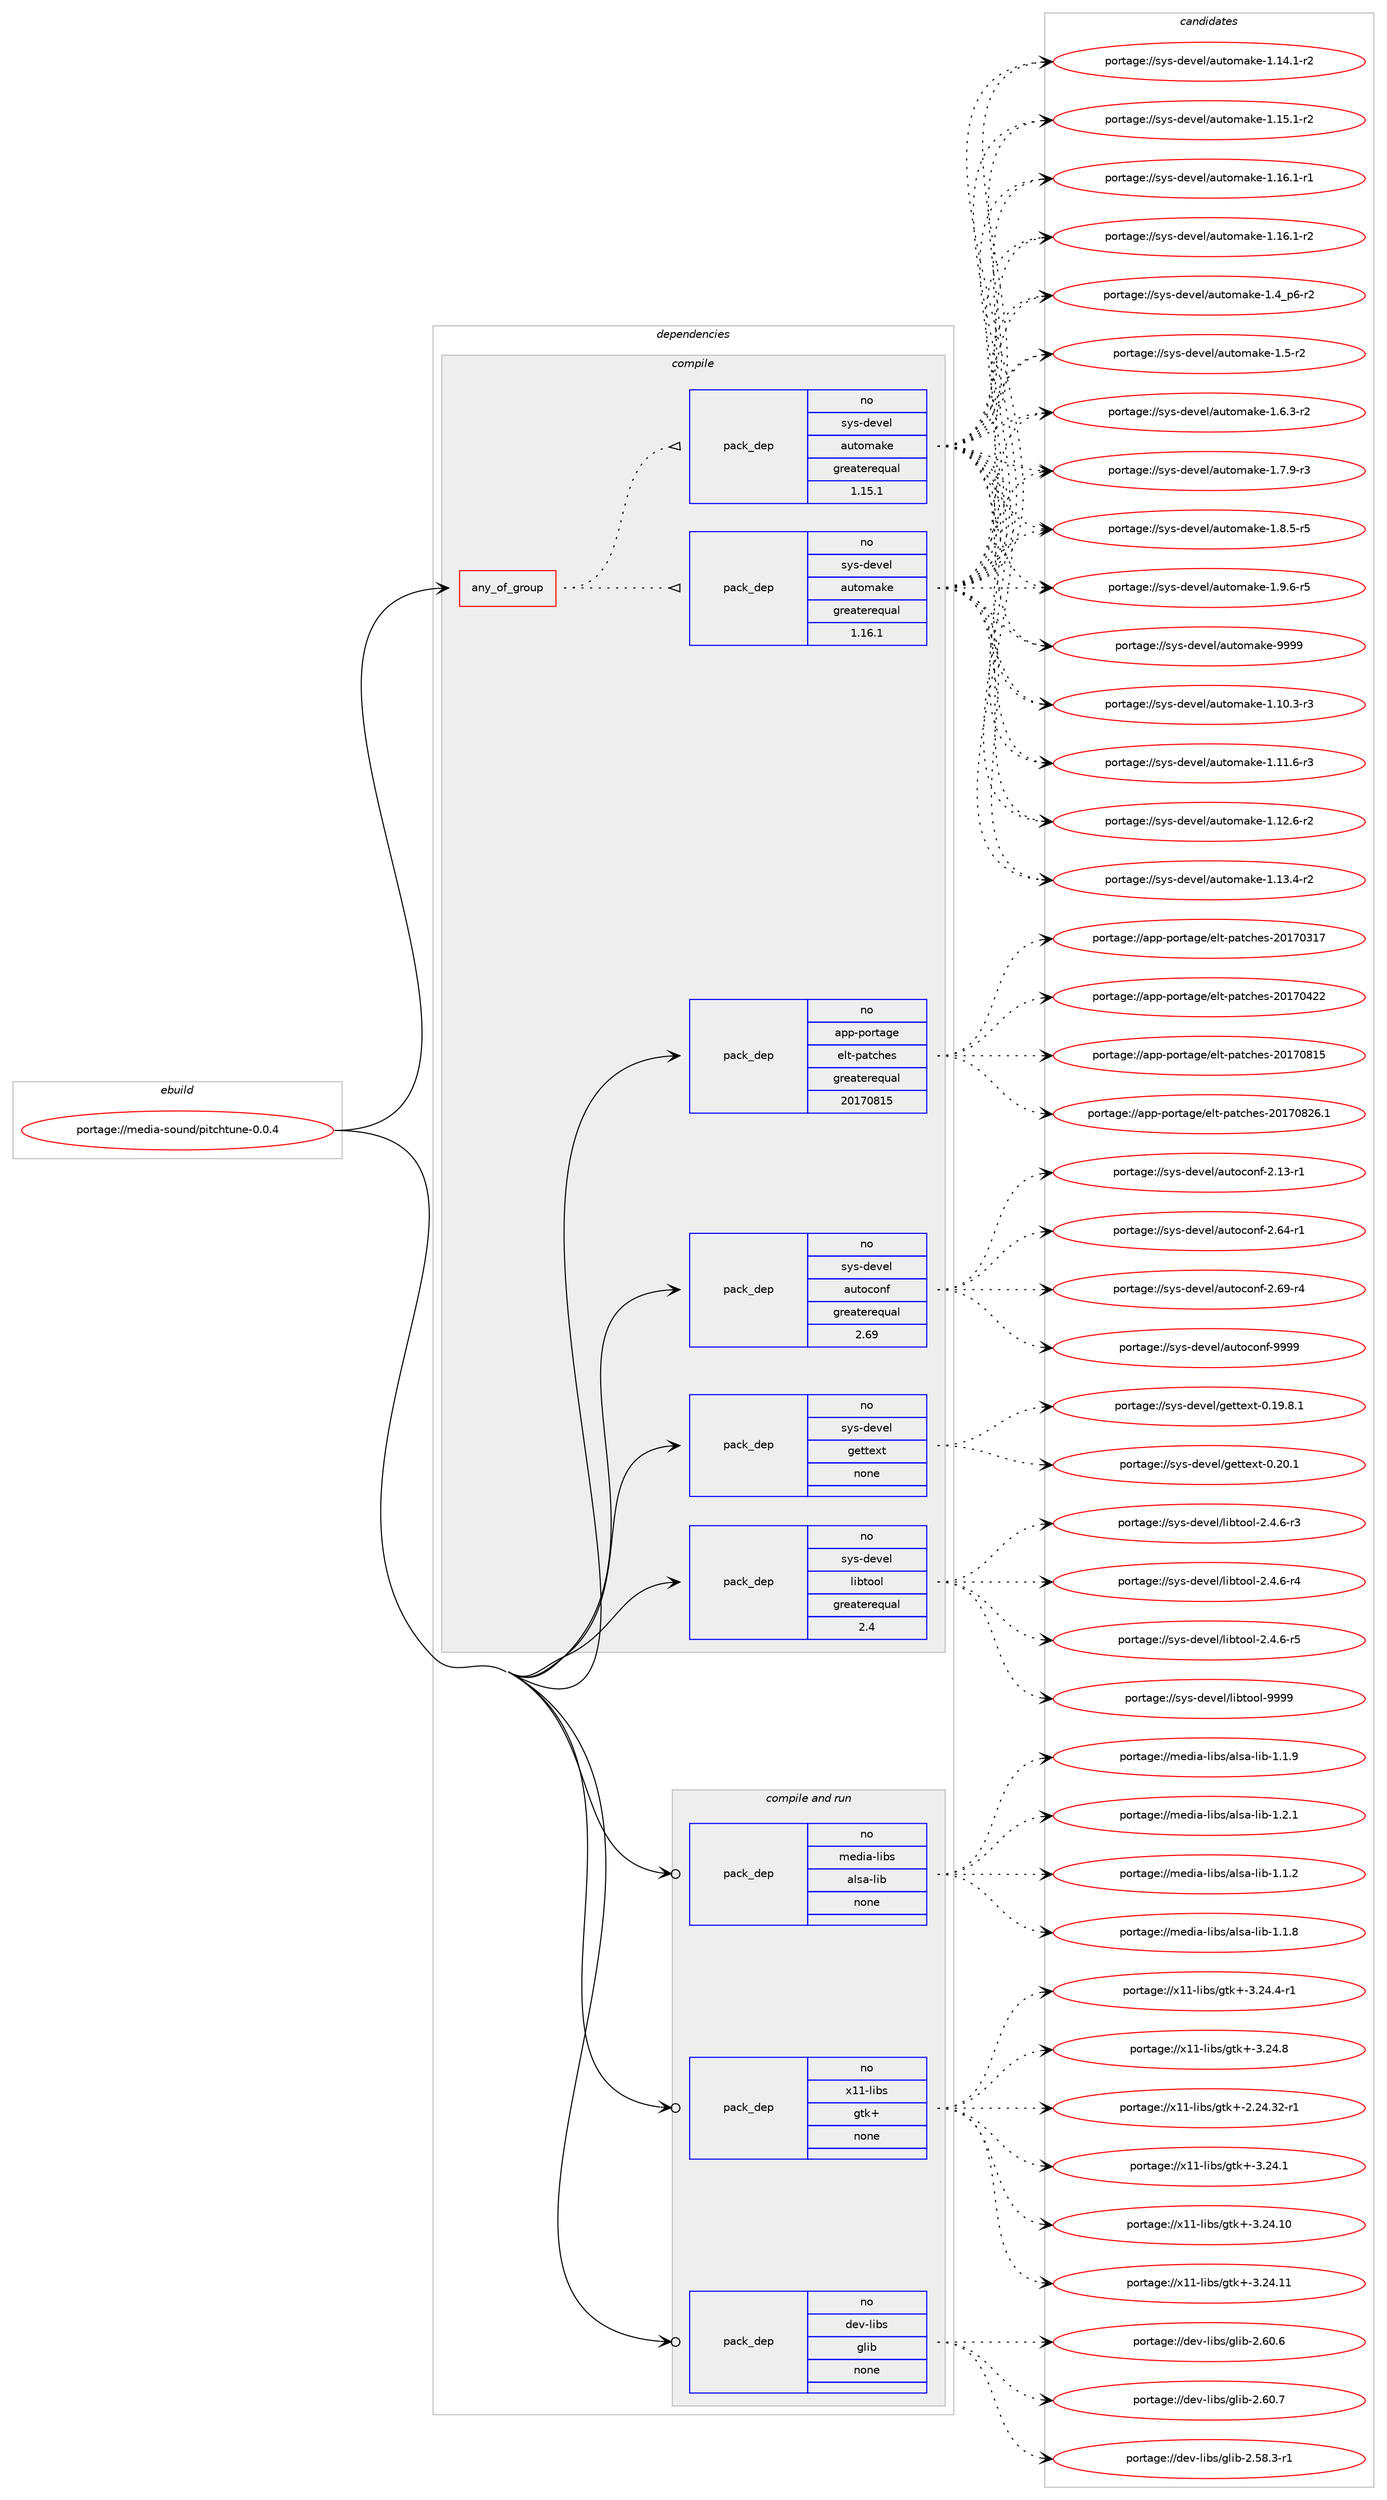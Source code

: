 digraph prolog {

# *************
# Graph options
# *************

newrank=true;
concentrate=true;
compound=true;
graph [rankdir=LR,fontname=Helvetica,fontsize=10,ranksep=1.5];#, ranksep=2.5, nodesep=0.2];
edge  [arrowhead=vee];
node  [fontname=Helvetica,fontsize=10];

# **********
# The ebuild
# **********

subgraph cluster_leftcol {
color=gray;
rank=same;
label=<<i>ebuild</i>>;
id [label="portage://media-sound/pitchtune-0.0.4", color=red, width=4, href="../media-sound/pitchtune-0.0.4.svg"];
}

# ****************
# The dependencies
# ****************

subgraph cluster_midcol {
color=gray;
label=<<i>dependencies</i>>;
subgraph cluster_compile {
fillcolor="#eeeeee";
style=filled;
label=<<i>compile</i>>;
subgraph any5358 {
dependency334786 [label=<<TABLE BORDER="0" CELLBORDER="1" CELLSPACING="0" CELLPADDING="4"><TR><TD CELLPADDING="10">any_of_group</TD></TR></TABLE>>, shape=none, color=red];subgraph pack246128 {
dependency334787 [label=<<TABLE BORDER="0" CELLBORDER="1" CELLSPACING="0" CELLPADDING="4" WIDTH="220"><TR><TD ROWSPAN="6" CELLPADDING="30">pack_dep</TD></TR><TR><TD WIDTH="110">no</TD></TR><TR><TD>sys-devel</TD></TR><TR><TD>automake</TD></TR><TR><TD>greaterequal</TD></TR><TR><TD>1.16.1</TD></TR></TABLE>>, shape=none, color=blue];
}
dependency334786:e -> dependency334787:w [weight=20,style="dotted",arrowhead="oinv"];
subgraph pack246129 {
dependency334788 [label=<<TABLE BORDER="0" CELLBORDER="1" CELLSPACING="0" CELLPADDING="4" WIDTH="220"><TR><TD ROWSPAN="6" CELLPADDING="30">pack_dep</TD></TR><TR><TD WIDTH="110">no</TD></TR><TR><TD>sys-devel</TD></TR><TR><TD>automake</TD></TR><TR><TD>greaterequal</TD></TR><TR><TD>1.15.1</TD></TR></TABLE>>, shape=none, color=blue];
}
dependency334786:e -> dependency334788:w [weight=20,style="dotted",arrowhead="oinv"];
}
id:e -> dependency334786:w [weight=20,style="solid",arrowhead="vee"];
subgraph pack246130 {
dependency334789 [label=<<TABLE BORDER="0" CELLBORDER="1" CELLSPACING="0" CELLPADDING="4" WIDTH="220"><TR><TD ROWSPAN="6" CELLPADDING="30">pack_dep</TD></TR><TR><TD WIDTH="110">no</TD></TR><TR><TD>app-portage</TD></TR><TR><TD>elt-patches</TD></TR><TR><TD>greaterequal</TD></TR><TR><TD>20170815</TD></TR></TABLE>>, shape=none, color=blue];
}
id:e -> dependency334789:w [weight=20,style="solid",arrowhead="vee"];
subgraph pack246131 {
dependency334790 [label=<<TABLE BORDER="0" CELLBORDER="1" CELLSPACING="0" CELLPADDING="4" WIDTH="220"><TR><TD ROWSPAN="6" CELLPADDING="30">pack_dep</TD></TR><TR><TD WIDTH="110">no</TD></TR><TR><TD>sys-devel</TD></TR><TR><TD>autoconf</TD></TR><TR><TD>greaterequal</TD></TR><TR><TD>2.69</TD></TR></TABLE>>, shape=none, color=blue];
}
id:e -> dependency334790:w [weight=20,style="solid",arrowhead="vee"];
subgraph pack246132 {
dependency334791 [label=<<TABLE BORDER="0" CELLBORDER="1" CELLSPACING="0" CELLPADDING="4" WIDTH="220"><TR><TD ROWSPAN="6" CELLPADDING="30">pack_dep</TD></TR><TR><TD WIDTH="110">no</TD></TR><TR><TD>sys-devel</TD></TR><TR><TD>gettext</TD></TR><TR><TD>none</TD></TR><TR><TD></TD></TR></TABLE>>, shape=none, color=blue];
}
id:e -> dependency334791:w [weight=20,style="solid",arrowhead="vee"];
subgraph pack246133 {
dependency334792 [label=<<TABLE BORDER="0" CELLBORDER="1" CELLSPACING="0" CELLPADDING="4" WIDTH="220"><TR><TD ROWSPAN="6" CELLPADDING="30">pack_dep</TD></TR><TR><TD WIDTH="110">no</TD></TR><TR><TD>sys-devel</TD></TR><TR><TD>libtool</TD></TR><TR><TD>greaterequal</TD></TR><TR><TD>2.4</TD></TR></TABLE>>, shape=none, color=blue];
}
id:e -> dependency334792:w [weight=20,style="solid",arrowhead="vee"];
}
subgraph cluster_compileandrun {
fillcolor="#eeeeee";
style=filled;
label=<<i>compile and run</i>>;
subgraph pack246134 {
dependency334793 [label=<<TABLE BORDER="0" CELLBORDER="1" CELLSPACING="0" CELLPADDING="4" WIDTH="220"><TR><TD ROWSPAN="6" CELLPADDING="30">pack_dep</TD></TR><TR><TD WIDTH="110">no</TD></TR><TR><TD>dev-libs</TD></TR><TR><TD>glib</TD></TR><TR><TD>none</TD></TR><TR><TD></TD></TR></TABLE>>, shape=none, color=blue];
}
id:e -> dependency334793:w [weight=20,style="solid",arrowhead="odotvee"];
subgraph pack246135 {
dependency334794 [label=<<TABLE BORDER="0" CELLBORDER="1" CELLSPACING="0" CELLPADDING="4" WIDTH="220"><TR><TD ROWSPAN="6" CELLPADDING="30">pack_dep</TD></TR><TR><TD WIDTH="110">no</TD></TR><TR><TD>media-libs</TD></TR><TR><TD>alsa-lib</TD></TR><TR><TD>none</TD></TR><TR><TD></TD></TR></TABLE>>, shape=none, color=blue];
}
id:e -> dependency334794:w [weight=20,style="solid",arrowhead="odotvee"];
subgraph pack246136 {
dependency334795 [label=<<TABLE BORDER="0" CELLBORDER="1" CELLSPACING="0" CELLPADDING="4" WIDTH="220"><TR><TD ROWSPAN="6" CELLPADDING="30">pack_dep</TD></TR><TR><TD WIDTH="110">no</TD></TR><TR><TD>x11-libs</TD></TR><TR><TD>gtk+</TD></TR><TR><TD>none</TD></TR><TR><TD></TD></TR></TABLE>>, shape=none, color=blue];
}
id:e -> dependency334795:w [weight=20,style="solid",arrowhead="odotvee"];
}
subgraph cluster_run {
fillcolor="#eeeeee";
style=filled;
label=<<i>run</i>>;
}
}

# **************
# The candidates
# **************

subgraph cluster_choices {
rank=same;
color=gray;
label=<<i>candidates</i>>;

subgraph choice246128 {
color=black;
nodesep=1;
choiceportage11512111545100101118101108479711711611110997107101454946494846514511451 [label="portage://sys-devel/automake-1.10.3-r3", color=red, width=4,href="../sys-devel/automake-1.10.3-r3.svg"];
choiceportage11512111545100101118101108479711711611110997107101454946494946544511451 [label="portage://sys-devel/automake-1.11.6-r3", color=red, width=4,href="../sys-devel/automake-1.11.6-r3.svg"];
choiceportage11512111545100101118101108479711711611110997107101454946495046544511450 [label="portage://sys-devel/automake-1.12.6-r2", color=red, width=4,href="../sys-devel/automake-1.12.6-r2.svg"];
choiceportage11512111545100101118101108479711711611110997107101454946495146524511450 [label="portage://sys-devel/automake-1.13.4-r2", color=red, width=4,href="../sys-devel/automake-1.13.4-r2.svg"];
choiceportage11512111545100101118101108479711711611110997107101454946495246494511450 [label="portage://sys-devel/automake-1.14.1-r2", color=red, width=4,href="../sys-devel/automake-1.14.1-r2.svg"];
choiceportage11512111545100101118101108479711711611110997107101454946495346494511450 [label="portage://sys-devel/automake-1.15.1-r2", color=red, width=4,href="../sys-devel/automake-1.15.1-r2.svg"];
choiceportage11512111545100101118101108479711711611110997107101454946495446494511449 [label="portage://sys-devel/automake-1.16.1-r1", color=red, width=4,href="../sys-devel/automake-1.16.1-r1.svg"];
choiceportage11512111545100101118101108479711711611110997107101454946495446494511450 [label="portage://sys-devel/automake-1.16.1-r2", color=red, width=4,href="../sys-devel/automake-1.16.1-r2.svg"];
choiceportage115121115451001011181011084797117116111109971071014549465295112544511450 [label="portage://sys-devel/automake-1.4_p6-r2", color=red, width=4,href="../sys-devel/automake-1.4_p6-r2.svg"];
choiceportage11512111545100101118101108479711711611110997107101454946534511450 [label="portage://sys-devel/automake-1.5-r2", color=red, width=4,href="../sys-devel/automake-1.5-r2.svg"];
choiceportage115121115451001011181011084797117116111109971071014549465446514511450 [label="portage://sys-devel/automake-1.6.3-r2", color=red, width=4,href="../sys-devel/automake-1.6.3-r2.svg"];
choiceportage115121115451001011181011084797117116111109971071014549465546574511451 [label="portage://sys-devel/automake-1.7.9-r3", color=red, width=4,href="../sys-devel/automake-1.7.9-r3.svg"];
choiceportage115121115451001011181011084797117116111109971071014549465646534511453 [label="portage://sys-devel/automake-1.8.5-r5", color=red, width=4,href="../sys-devel/automake-1.8.5-r5.svg"];
choiceportage115121115451001011181011084797117116111109971071014549465746544511453 [label="portage://sys-devel/automake-1.9.6-r5", color=red, width=4,href="../sys-devel/automake-1.9.6-r5.svg"];
choiceportage115121115451001011181011084797117116111109971071014557575757 [label="portage://sys-devel/automake-9999", color=red, width=4,href="../sys-devel/automake-9999.svg"];
dependency334787:e -> choiceportage11512111545100101118101108479711711611110997107101454946494846514511451:w [style=dotted,weight="100"];
dependency334787:e -> choiceportage11512111545100101118101108479711711611110997107101454946494946544511451:w [style=dotted,weight="100"];
dependency334787:e -> choiceportage11512111545100101118101108479711711611110997107101454946495046544511450:w [style=dotted,weight="100"];
dependency334787:e -> choiceportage11512111545100101118101108479711711611110997107101454946495146524511450:w [style=dotted,weight="100"];
dependency334787:e -> choiceportage11512111545100101118101108479711711611110997107101454946495246494511450:w [style=dotted,weight="100"];
dependency334787:e -> choiceportage11512111545100101118101108479711711611110997107101454946495346494511450:w [style=dotted,weight="100"];
dependency334787:e -> choiceportage11512111545100101118101108479711711611110997107101454946495446494511449:w [style=dotted,weight="100"];
dependency334787:e -> choiceportage11512111545100101118101108479711711611110997107101454946495446494511450:w [style=dotted,weight="100"];
dependency334787:e -> choiceportage115121115451001011181011084797117116111109971071014549465295112544511450:w [style=dotted,weight="100"];
dependency334787:e -> choiceportage11512111545100101118101108479711711611110997107101454946534511450:w [style=dotted,weight="100"];
dependency334787:e -> choiceportage115121115451001011181011084797117116111109971071014549465446514511450:w [style=dotted,weight="100"];
dependency334787:e -> choiceportage115121115451001011181011084797117116111109971071014549465546574511451:w [style=dotted,weight="100"];
dependency334787:e -> choiceportage115121115451001011181011084797117116111109971071014549465646534511453:w [style=dotted,weight="100"];
dependency334787:e -> choiceportage115121115451001011181011084797117116111109971071014549465746544511453:w [style=dotted,weight="100"];
dependency334787:e -> choiceportage115121115451001011181011084797117116111109971071014557575757:w [style=dotted,weight="100"];
}
subgraph choice246129 {
color=black;
nodesep=1;
choiceportage11512111545100101118101108479711711611110997107101454946494846514511451 [label="portage://sys-devel/automake-1.10.3-r3", color=red, width=4,href="../sys-devel/automake-1.10.3-r3.svg"];
choiceportage11512111545100101118101108479711711611110997107101454946494946544511451 [label="portage://sys-devel/automake-1.11.6-r3", color=red, width=4,href="../sys-devel/automake-1.11.6-r3.svg"];
choiceportage11512111545100101118101108479711711611110997107101454946495046544511450 [label="portage://sys-devel/automake-1.12.6-r2", color=red, width=4,href="../sys-devel/automake-1.12.6-r2.svg"];
choiceportage11512111545100101118101108479711711611110997107101454946495146524511450 [label="portage://sys-devel/automake-1.13.4-r2", color=red, width=4,href="../sys-devel/automake-1.13.4-r2.svg"];
choiceportage11512111545100101118101108479711711611110997107101454946495246494511450 [label="portage://sys-devel/automake-1.14.1-r2", color=red, width=4,href="../sys-devel/automake-1.14.1-r2.svg"];
choiceportage11512111545100101118101108479711711611110997107101454946495346494511450 [label="portage://sys-devel/automake-1.15.1-r2", color=red, width=4,href="../sys-devel/automake-1.15.1-r2.svg"];
choiceportage11512111545100101118101108479711711611110997107101454946495446494511449 [label="portage://sys-devel/automake-1.16.1-r1", color=red, width=4,href="../sys-devel/automake-1.16.1-r1.svg"];
choiceportage11512111545100101118101108479711711611110997107101454946495446494511450 [label="portage://sys-devel/automake-1.16.1-r2", color=red, width=4,href="../sys-devel/automake-1.16.1-r2.svg"];
choiceportage115121115451001011181011084797117116111109971071014549465295112544511450 [label="portage://sys-devel/automake-1.4_p6-r2", color=red, width=4,href="../sys-devel/automake-1.4_p6-r2.svg"];
choiceportage11512111545100101118101108479711711611110997107101454946534511450 [label="portage://sys-devel/automake-1.5-r2", color=red, width=4,href="../sys-devel/automake-1.5-r2.svg"];
choiceportage115121115451001011181011084797117116111109971071014549465446514511450 [label="portage://sys-devel/automake-1.6.3-r2", color=red, width=4,href="../sys-devel/automake-1.6.3-r2.svg"];
choiceportage115121115451001011181011084797117116111109971071014549465546574511451 [label="portage://sys-devel/automake-1.7.9-r3", color=red, width=4,href="../sys-devel/automake-1.7.9-r3.svg"];
choiceportage115121115451001011181011084797117116111109971071014549465646534511453 [label="portage://sys-devel/automake-1.8.5-r5", color=red, width=4,href="../sys-devel/automake-1.8.5-r5.svg"];
choiceportage115121115451001011181011084797117116111109971071014549465746544511453 [label="portage://sys-devel/automake-1.9.6-r5", color=red, width=4,href="../sys-devel/automake-1.9.6-r5.svg"];
choiceportage115121115451001011181011084797117116111109971071014557575757 [label="portage://sys-devel/automake-9999", color=red, width=4,href="../sys-devel/automake-9999.svg"];
dependency334788:e -> choiceportage11512111545100101118101108479711711611110997107101454946494846514511451:w [style=dotted,weight="100"];
dependency334788:e -> choiceportage11512111545100101118101108479711711611110997107101454946494946544511451:w [style=dotted,weight="100"];
dependency334788:e -> choiceportage11512111545100101118101108479711711611110997107101454946495046544511450:w [style=dotted,weight="100"];
dependency334788:e -> choiceportage11512111545100101118101108479711711611110997107101454946495146524511450:w [style=dotted,weight="100"];
dependency334788:e -> choiceportage11512111545100101118101108479711711611110997107101454946495246494511450:w [style=dotted,weight="100"];
dependency334788:e -> choiceportage11512111545100101118101108479711711611110997107101454946495346494511450:w [style=dotted,weight="100"];
dependency334788:e -> choiceportage11512111545100101118101108479711711611110997107101454946495446494511449:w [style=dotted,weight="100"];
dependency334788:e -> choiceportage11512111545100101118101108479711711611110997107101454946495446494511450:w [style=dotted,weight="100"];
dependency334788:e -> choiceportage115121115451001011181011084797117116111109971071014549465295112544511450:w [style=dotted,weight="100"];
dependency334788:e -> choiceportage11512111545100101118101108479711711611110997107101454946534511450:w [style=dotted,weight="100"];
dependency334788:e -> choiceportage115121115451001011181011084797117116111109971071014549465446514511450:w [style=dotted,weight="100"];
dependency334788:e -> choiceportage115121115451001011181011084797117116111109971071014549465546574511451:w [style=dotted,weight="100"];
dependency334788:e -> choiceportage115121115451001011181011084797117116111109971071014549465646534511453:w [style=dotted,weight="100"];
dependency334788:e -> choiceportage115121115451001011181011084797117116111109971071014549465746544511453:w [style=dotted,weight="100"];
dependency334788:e -> choiceportage115121115451001011181011084797117116111109971071014557575757:w [style=dotted,weight="100"];
}
subgraph choice246130 {
color=black;
nodesep=1;
choiceportage97112112451121111141169710310147101108116451129711699104101115455048495548514955 [label="portage://app-portage/elt-patches-20170317", color=red, width=4,href="../app-portage/elt-patches-20170317.svg"];
choiceportage97112112451121111141169710310147101108116451129711699104101115455048495548525050 [label="portage://app-portage/elt-patches-20170422", color=red, width=4,href="../app-portage/elt-patches-20170422.svg"];
choiceportage97112112451121111141169710310147101108116451129711699104101115455048495548564953 [label="portage://app-portage/elt-patches-20170815", color=red, width=4,href="../app-portage/elt-patches-20170815.svg"];
choiceportage971121124511211111411697103101471011081164511297116991041011154550484955485650544649 [label="portage://app-portage/elt-patches-20170826.1", color=red, width=4,href="../app-portage/elt-patches-20170826.1.svg"];
dependency334789:e -> choiceportage97112112451121111141169710310147101108116451129711699104101115455048495548514955:w [style=dotted,weight="100"];
dependency334789:e -> choiceportage97112112451121111141169710310147101108116451129711699104101115455048495548525050:w [style=dotted,weight="100"];
dependency334789:e -> choiceportage97112112451121111141169710310147101108116451129711699104101115455048495548564953:w [style=dotted,weight="100"];
dependency334789:e -> choiceportage971121124511211111411697103101471011081164511297116991041011154550484955485650544649:w [style=dotted,weight="100"];
}
subgraph choice246131 {
color=black;
nodesep=1;
choiceportage1151211154510010111810110847971171161119911111010245504649514511449 [label="portage://sys-devel/autoconf-2.13-r1", color=red, width=4,href="../sys-devel/autoconf-2.13-r1.svg"];
choiceportage1151211154510010111810110847971171161119911111010245504654524511449 [label="portage://sys-devel/autoconf-2.64-r1", color=red, width=4,href="../sys-devel/autoconf-2.64-r1.svg"];
choiceportage1151211154510010111810110847971171161119911111010245504654574511452 [label="portage://sys-devel/autoconf-2.69-r4", color=red, width=4,href="../sys-devel/autoconf-2.69-r4.svg"];
choiceportage115121115451001011181011084797117116111991111101024557575757 [label="portage://sys-devel/autoconf-9999", color=red, width=4,href="../sys-devel/autoconf-9999.svg"];
dependency334790:e -> choiceportage1151211154510010111810110847971171161119911111010245504649514511449:w [style=dotted,weight="100"];
dependency334790:e -> choiceportage1151211154510010111810110847971171161119911111010245504654524511449:w [style=dotted,weight="100"];
dependency334790:e -> choiceportage1151211154510010111810110847971171161119911111010245504654574511452:w [style=dotted,weight="100"];
dependency334790:e -> choiceportage115121115451001011181011084797117116111991111101024557575757:w [style=dotted,weight="100"];
}
subgraph choice246132 {
color=black;
nodesep=1;
choiceportage1151211154510010111810110847103101116116101120116454846495746564649 [label="portage://sys-devel/gettext-0.19.8.1", color=red, width=4,href="../sys-devel/gettext-0.19.8.1.svg"];
choiceportage115121115451001011181011084710310111611610112011645484650484649 [label="portage://sys-devel/gettext-0.20.1", color=red, width=4,href="../sys-devel/gettext-0.20.1.svg"];
dependency334791:e -> choiceportage1151211154510010111810110847103101116116101120116454846495746564649:w [style=dotted,weight="100"];
dependency334791:e -> choiceportage115121115451001011181011084710310111611610112011645484650484649:w [style=dotted,weight="100"];
}
subgraph choice246133 {
color=black;
nodesep=1;
choiceportage1151211154510010111810110847108105981161111111084550465246544511451 [label="portage://sys-devel/libtool-2.4.6-r3", color=red, width=4,href="../sys-devel/libtool-2.4.6-r3.svg"];
choiceportage1151211154510010111810110847108105981161111111084550465246544511452 [label="portage://sys-devel/libtool-2.4.6-r4", color=red, width=4,href="../sys-devel/libtool-2.4.6-r4.svg"];
choiceportage1151211154510010111810110847108105981161111111084550465246544511453 [label="portage://sys-devel/libtool-2.4.6-r5", color=red, width=4,href="../sys-devel/libtool-2.4.6-r5.svg"];
choiceportage1151211154510010111810110847108105981161111111084557575757 [label="portage://sys-devel/libtool-9999", color=red, width=4,href="../sys-devel/libtool-9999.svg"];
dependency334792:e -> choiceportage1151211154510010111810110847108105981161111111084550465246544511451:w [style=dotted,weight="100"];
dependency334792:e -> choiceportage1151211154510010111810110847108105981161111111084550465246544511452:w [style=dotted,weight="100"];
dependency334792:e -> choiceportage1151211154510010111810110847108105981161111111084550465246544511453:w [style=dotted,weight="100"];
dependency334792:e -> choiceportage1151211154510010111810110847108105981161111111084557575757:w [style=dotted,weight="100"];
}
subgraph choice246134 {
color=black;
nodesep=1;
choiceportage10010111845108105981154710310810598455046535646514511449 [label="portage://dev-libs/glib-2.58.3-r1", color=red, width=4,href="../dev-libs/glib-2.58.3-r1.svg"];
choiceportage1001011184510810598115471031081059845504654484654 [label="portage://dev-libs/glib-2.60.6", color=red, width=4,href="../dev-libs/glib-2.60.6.svg"];
choiceportage1001011184510810598115471031081059845504654484655 [label="portage://dev-libs/glib-2.60.7", color=red, width=4,href="../dev-libs/glib-2.60.7.svg"];
dependency334793:e -> choiceportage10010111845108105981154710310810598455046535646514511449:w [style=dotted,weight="100"];
dependency334793:e -> choiceportage1001011184510810598115471031081059845504654484654:w [style=dotted,weight="100"];
dependency334793:e -> choiceportage1001011184510810598115471031081059845504654484655:w [style=dotted,weight="100"];
}
subgraph choice246135 {
color=black;
nodesep=1;
choiceportage1091011001059745108105981154797108115974510810598454946494650 [label="portage://media-libs/alsa-lib-1.1.2", color=red, width=4,href="../media-libs/alsa-lib-1.1.2.svg"];
choiceportage1091011001059745108105981154797108115974510810598454946494656 [label="portage://media-libs/alsa-lib-1.1.8", color=red, width=4,href="../media-libs/alsa-lib-1.1.8.svg"];
choiceportage1091011001059745108105981154797108115974510810598454946494657 [label="portage://media-libs/alsa-lib-1.1.9", color=red, width=4,href="../media-libs/alsa-lib-1.1.9.svg"];
choiceportage1091011001059745108105981154797108115974510810598454946504649 [label="portage://media-libs/alsa-lib-1.2.1", color=red, width=4,href="../media-libs/alsa-lib-1.2.1.svg"];
dependency334794:e -> choiceportage1091011001059745108105981154797108115974510810598454946494650:w [style=dotted,weight="100"];
dependency334794:e -> choiceportage1091011001059745108105981154797108115974510810598454946494656:w [style=dotted,weight="100"];
dependency334794:e -> choiceportage1091011001059745108105981154797108115974510810598454946494657:w [style=dotted,weight="100"];
dependency334794:e -> choiceportage1091011001059745108105981154797108115974510810598454946504649:w [style=dotted,weight="100"];
}
subgraph choice246136 {
color=black;
nodesep=1;
choiceportage12049494510810598115471031161074345504650524651504511449 [label="portage://x11-libs/gtk+-2.24.32-r1", color=red, width=4,href="../x11-libs/gtk+-2.24.32-r1.svg"];
choiceportage12049494510810598115471031161074345514650524649 [label="portage://x11-libs/gtk+-3.24.1", color=red, width=4,href="../x11-libs/gtk+-3.24.1.svg"];
choiceportage1204949451081059811547103116107434551465052464948 [label="portage://x11-libs/gtk+-3.24.10", color=red, width=4,href="../x11-libs/gtk+-3.24.10.svg"];
choiceportage1204949451081059811547103116107434551465052464949 [label="portage://x11-libs/gtk+-3.24.11", color=red, width=4,href="../x11-libs/gtk+-3.24.11.svg"];
choiceportage120494945108105981154710311610743455146505246524511449 [label="portage://x11-libs/gtk+-3.24.4-r1", color=red, width=4,href="../x11-libs/gtk+-3.24.4-r1.svg"];
choiceportage12049494510810598115471031161074345514650524656 [label="portage://x11-libs/gtk+-3.24.8", color=red, width=4,href="../x11-libs/gtk+-3.24.8.svg"];
dependency334795:e -> choiceportage12049494510810598115471031161074345504650524651504511449:w [style=dotted,weight="100"];
dependency334795:e -> choiceportage12049494510810598115471031161074345514650524649:w [style=dotted,weight="100"];
dependency334795:e -> choiceportage1204949451081059811547103116107434551465052464948:w [style=dotted,weight="100"];
dependency334795:e -> choiceportage1204949451081059811547103116107434551465052464949:w [style=dotted,weight="100"];
dependency334795:e -> choiceportage120494945108105981154710311610743455146505246524511449:w [style=dotted,weight="100"];
dependency334795:e -> choiceportage12049494510810598115471031161074345514650524656:w [style=dotted,weight="100"];
}
}

}
